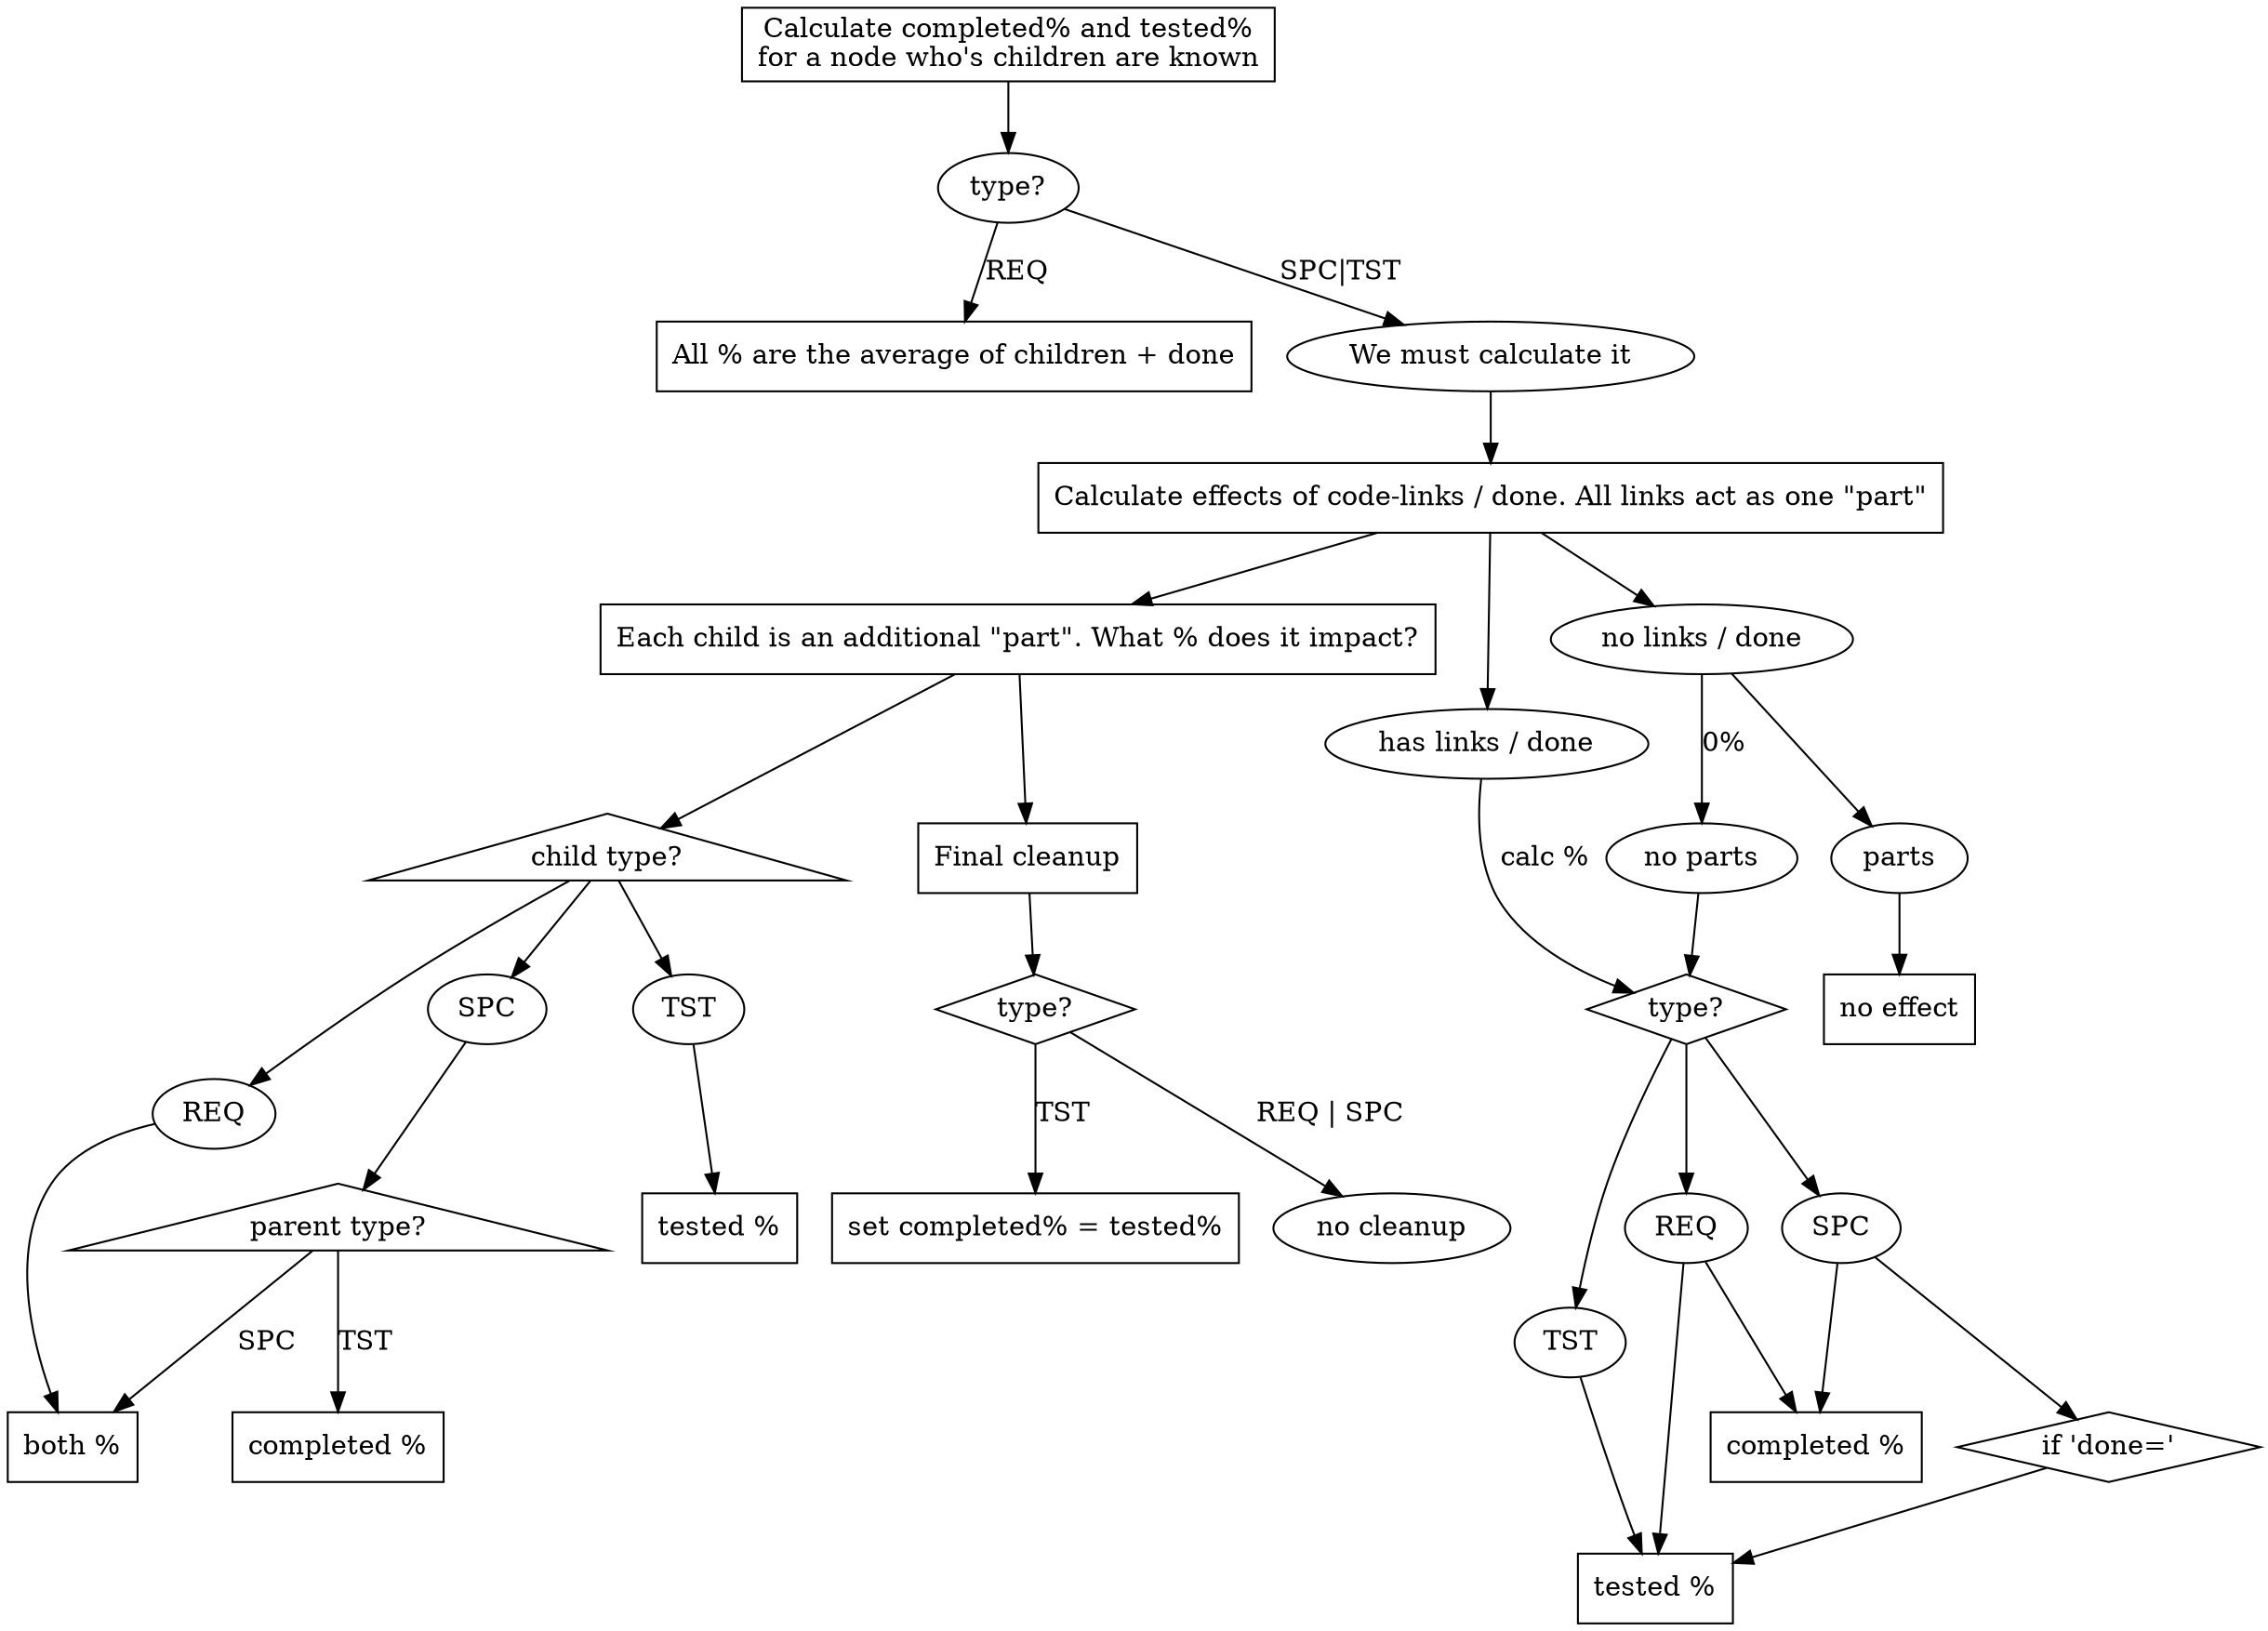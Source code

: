 // I realized in the middle of graphing this that I had been
// approaching it wrong.
//
// I had been setting TST.tested == TST.completed
// The logic was much more clean when I just said
// that TST only affects the TST of items and did
// the opposite.

digraph G {
    // TODO: I want this cluster to be horizontal
    {
        // whole operation
        {G_start [label="\
Calculate completed% and tested%
for a node who's children are known";
        shape=box]}

        G_start -> T_start;
    }

    {
        {T_start [label="type?"]}
        {T_req [label="All % are the average of children + done"; shape=box]}
        {T_other [label="We must calculate it"]}

        T_start -> T_req [label="REQ"];
        T_start -> T_other [label="SPC|TST"];

        T_other -> L_start -> C_start -> F_start;
    }


    // whether to use a link or not
    {
        // starting values
        {L_start [label="\
Calculate effects of code-links / done. All links act as one \"part\""
        shape=box]}

        // ending values
        {L_completed [label="completed %"; shape=box]}
        {L_tested [label="tested %"; shape=box]}
        {L_nouse [label="no effect"; URL="[[@.link_nouse]]"; shape=box]}

        // other
        {L_links [label="has links / done"]}
        {L_nolinks [label="no links / done"]}

        L_start -> L_links;
        L_start -> L_nolinks;

        // node type is other, find calulation
        // has links
        L_links -> L_nt [label="calc %"];

        // no links
        L_nolinks -> {L_nl_a [label="parts"]} -> L_nouse;
        L_nolinks -> {L_nl_b [label="no parts"]} [label="0%"];
            L_nl_b -> L_nt

        {L_nt [label="type?"; shape=diamond]}

        L_nt -> {L_req [label="REQ"]}
        L_nt -> {L_spc [label="SPC"]}
        L_nt -> {L_tst [label="TST"]}

        L_req -> L_completed
        L_req -> L_tested

        L_spc -> L_completed
        L_spc -> {L_spc_done [label="if 'done='"; shape=diamond]} -> L_tested;

        L_tst -> L_tested;
    }

    // what to use a child for
    {
        // starting values
        {C_start [label="\
Each child is an additional \"part\". What % does it impact?";
        shape=box]}

        // ending values
        {C_completed [label="completed %"; shape=box]}
        {C_tested [label="tested %"; shape=box]}
        {C_both [label="both %"; shape=box]}

        // different depending on the type of child
        {C_req [label="REQ"]}
        {C_spc [label="SPC"]}
        {C_tst [label="TST"]}

        {C_nt [label="child type?"; shape=triangle]}
        C_start -> C_nt;
            C_nt -> C_req;
            C_nt -> C_spc;
            C_nt -> C_tst;


        C_req -> C_both;
        C_tst -> C_tested;

        C_spc -> {C_pt [label="parent type?"; URL="[[@.spc_spc]]"; shape=triangle]}

        C_pt -> C_completed [label="TST"];
        C_pt -> C_both [label="SPC"];

    }

    // final setting / cleanup
    {
        // starting values
        {F_start [label="Final cleanup"; shape=box]}

        // ending values
        {F_equate [label="set completed% = tested%"; shape=box]}
        {F_nochange [label="no cleanup"]}

        {F_nt [label="type?"; shape=diamond]}

        F_start -> F_nt
        F_nt -> F_equate [label="TST"];
        F_nt -> F_nochange [label="REQ | SPC"];
    }


}
